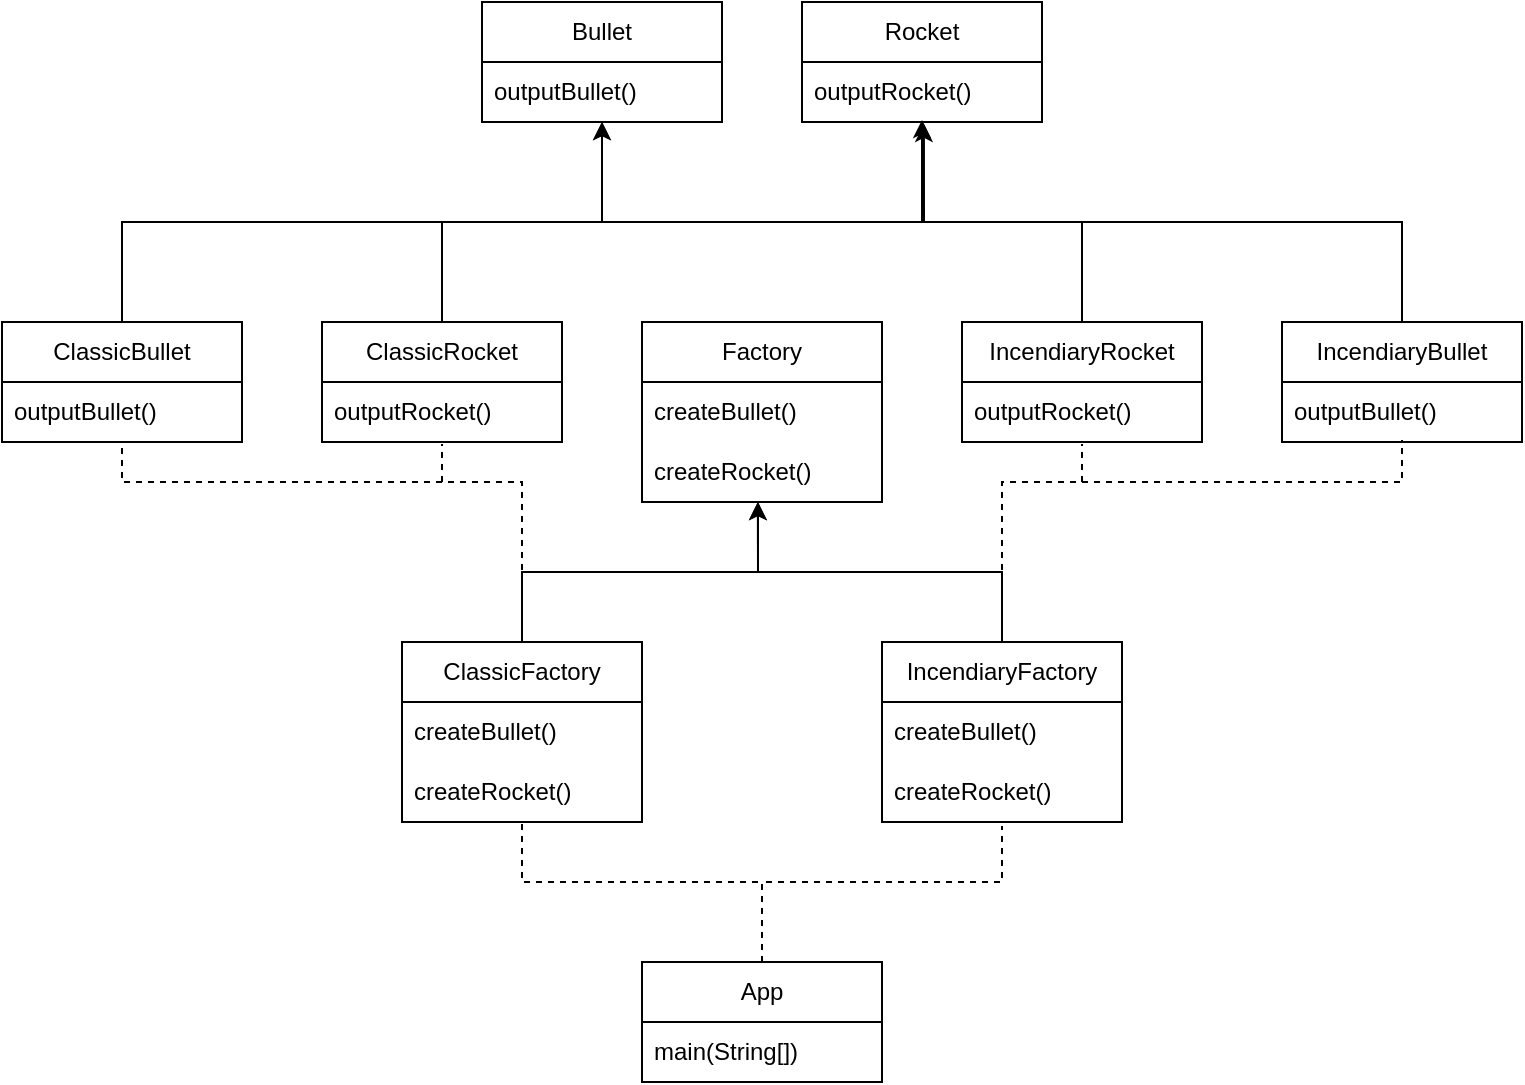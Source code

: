 <mxfile version="20.7.4" type="github">
  <diagram id="X8-ZdiSmZH6QagSIS_eL" name="Страница 1">
    <mxGraphModel dx="1194" dy="762" grid="1" gridSize="10" guides="1" tooltips="1" connect="1" arrows="1" fold="1" page="1" pageScale="1" pageWidth="827" pageHeight="1169" math="0" shadow="0">
      <root>
        <mxCell id="0" />
        <mxCell id="1" parent="0" />
        <mxCell id="qtw07W2dxouf-eBD1iIn-1" value="Bullet" style="swimlane;fontStyle=0;childLayout=stackLayout;horizontal=1;startSize=30;horizontalStack=0;resizeParent=1;resizeParentMax=0;resizeLast=0;collapsible=1;marginBottom=0;whiteSpace=wrap;html=1;" vertex="1" parent="1">
          <mxGeometry x="280" y="80" width="120" height="60" as="geometry" />
        </mxCell>
        <mxCell id="qtw07W2dxouf-eBD1iIn-2" value="outputBullet()" style="text;strokeColor=none;fillColor=none;align=left;verticalAlign=middle;spacingLeft=4;spacingRight=4;overflow=hidden;points=[[0,0.5],[1,0.5]];portConstraint=eastwest;rotatable=0;whiteSpace=wrap;html=1;" vertex="1" parent="qtw07W2dxouf-eBD1iIn-1">
          <mxGeometry y="30" width="120" height="30" as="geometry" />
        </mxCell>
        <mxCell id="qtw07W2dxouf-eBD1iIn-5" value="Rocket" style="swimlane;fontStyle=0;childLayout=stackLayout;horizontal=1;startSize=30;horizontalStack=0;resizeParent=1;resizeParentMax=0;resizeLast=0;collapsible=1;marginBottom=0;whiteSpace=wrap;html=1;" vertex="1" parent="1">
          <mxGeometry x="440" y="80" width="120" height="60" as="geometry" />
        </mxCell>
        <mxCell id="qtw07W2dxouf-eBD1iIn-6" value="outputRocket()" style="text;strokeColor=none;fillColor=none;align=left;verticalAlign=middle;spacingLeft=4;spacingRight=4;overflow=hidden;points=[[0,0.5],[1,0.5]];portConstraint=eastwest;rotatable=0;whiteSpace=wrap;html=1;" vertex="1" parent="qtw07W2dxouf-eBD1iIn-5">
          <mxGeometry y="30" width="120" height="30" as="geometry" />
        </mxCell>
        <mxCell id="qtw07W2dxouf-eBD1iIn-21" style="edgeStyle=orthogonalEdgeStyle;rounded=0;orthogonalLoop=1;jettySize=auto;html=1;exitX=0.5;exitY=0;exitDx=0;exitDy=0;entryX=0.5;entryY=1;entryDx=0;entryDy=0;entryPerimeter=0;" edge="1" parent="1" source="qtw07W2dxouf-eBD1iIn-7" target="qtw07W2dxouf-eBD1iIn-2">
          <mxGeometry relative="1" as="geometry" />
        </mxCell>
        <mxCell id="qtw07W2dxouf-eBD1iIn-7" value="ClassicBullet" style="swimlane;fontStyle=0;childLayout=stackLayout;horizontal=1;startSize=30;horizontalStack=0;resizeParent=1;resizeParentMax=0;resizeLast=0;collapsible=1;marginBottom=0;whiteSpace=wrap;html=1;" vertex="1" parent="1">
          <mxGeometry x="40" y="240" width="120" height="60" as="geometry" />
        </mxCell>
        <mxCell id="qtw07W2dxouf-eBD1iIn-8" value="outputBullet()" style="text;strokeColor=none;fillColor=none;align=left;verticalAlign=middle;spacingLeft=4;spacingRight=4;overflow=hidden;points=[[0,0.5],[1,0.5]];portConstraint=eastwest;rotatable=0;whiteSpace=wrap;html=1;" vertex="1" parent="qtw07W2dxouf-eBD1iIn-7">
          <mxGeometry y="30" width="120" height="30" as="geometry" />
        </mxCell>
        <mxCell id="qtw07W2dxouf-eBD1iIn-17" style="edgeStyle=orthogonalEdgeStyle;rounded=0;orthogonalLoop=1;jettySize=auto;html=1;exitX=0.5;exitY=0;exitDx=0;exitDy=0;entryX=0.5;entryY=1;entryDx=0;entryDy=0;entryPerimeter=0;" edge="1" parent="1" source="qtw07W2dxouf-eBD1iIn-9" target="qtw07W2dxouf-eBD1iIn-2">
          <mxGeometry relative="1" as="geometry" />
        </mxCell>
        <mxCell id="qtw07W2dxouf-eBD1iIn-9" value="IncendiaryBullet" style="swimlane;fontStyle=0;childLayout=stackLayout;horizontal=1;startSize=30;horizontalStack=0;resizeParent=1;resizeParentMax=0;resizeLast=0;collapsible=1;marginBottom=0;whiteSpace=wrap;html=1;" vertex="1" parent="1">
          <mxGeometry x="680" y="240" width="120" height="60" as="geometry" />
        </mxCell>
        <mxCell id="qtw07W2dxouf-eBD1iIn-10" value="outputBullet()" style="text;strokeColor=none;fillColor=none;align=left;verticalAlign=middle;spacingLeft=4;spacingRight=4;overflow=hidden;points=[[0,0.5],[1,0.5]];portConstraint=eastwest;rotatable=0;whiteSpace=wrap;html=1;" vertex="1" parent="qtw07W2dxouf-eBD1iIn-9">
          <mxGeometry y="30" width="120" height="30" as="geometry" />
        </mxCell>
        <mxCell id="qtw07W2dxouf-eBD1iIn-16" style="edgeStyle=orthogonalEdgeStyle;rounded=0;orthogonalLoop=1;jettySize=auto;html=1;exitX=0.5;exitY=0;exitDx=0;exitDy=0;entryX=0.508;entryY=1.033;entryDx=0;entryDy=0;entryPerimeter=0;" edge="1" parent="1" source="qtw07W2dxouf-eBD1iIn-11" target="qtw07W2dxouf-eBD1iIn-6">
          <mxGeometry relative="1" as="geometry" />
        </mxCell>
        <mxCell id="qtw07W2dxouf-eBD1iIn-11" value="IncendiaryRocket" style="swimlane;fontStyle=0;childLayout=stackLayout;horizontal=1;startSize=30;horizontalStack=0;resizeParent=1;resizeParentMax=0;resizeLast=0;collapsible=1;marginBottom=0;whiteSpace=wrap;html=1;" vertex="1" parent="1">
          <mxGeometry x="520" y="240" width="120" height="60" as="geometry" />
        </mxCell>
        <mxCell id="qtw07W2dxouf-eBD1iIn-12" value="outputRocket()" style="text;strokeColor=none;fillColor=none;align=left;verticalAlign=middle;spacingLeft=4;spacingRight=4;overflow=hidden;points=[[0,0.5],[1,0.5]];portConstraint=eastwest;rotatable=0;whiteSpace=wrap;html=1;" vertex="1" parent="qtw07W2dxouf-eBD1iIn-11">
          <mxGeometry y="30" width="120" height="30" as="geometry" />
        </mxCell>
        <mxCell id="qtw07W2dxouf-eBD1iIn-15" style="edgeStyle=orthogonalEdgeStyle;rounded=0;orthogonalLoop=1;jettySize=auto;html=1;exitX=0.5;exitY=0;exitDx=0;exitDy=0;entryX=0.5;entryY=0.967;entryDx=0;entryDy=0;entryPerimeter=0;" edge="1" parent="1" source="qtw07W2dxouf-eBD1iIn-13" target="qtw07W2dxouf-eBD1iIn-6">
          <mxGeometry relative="1" as="geometry" />
        </mxCell>
        <mxCell id="qtw07W2dxouf-eBD1iIn-13" value="ClassicRocket" style="swimlane;fontStyle=0;childLayout=stackLayout;horizontal=1;startSize=30;horizontalStack=0;resizeParent=1;resizeParentMax=0;resizeLast=0;collapsible=1;marginBottom=0;whiteSpace=wrap;html=1;" vertex="1" parent="1">
          <mxGeometry x="200" y="240" width="120" height="60" as="geometry" />
        </mxCell>
        <mxCell id="qtw07W2dxouf-eBD1iIn-14" value="outputRocket()" style="text;strokeColor=none;fillColor=none;align=left;verticalAlign=middle;spacingLeft=4;spacingRight=4;overflow=hidden;points=[[0,0.5],[1,0.5]];portConstraint=eastwest;rotatable=0;whiteSpace=wrap;html=1;" vertex="1" parent="qtw07W2dxouf-eBD1iIn-13">
          <mxGeometry y="30" width="120" height="30" as="geometry" />
        </mxCell>
        <mxCell id="qtw07W2dxouf-eBD1iIn-22" value="Factory" style="swimlane;fontStyle=0;childLayout=stackLayout;horizontal=1;startSize=30;horizontalStack=0;resizeParent=1;resizeParentMax=0;resizeLast=0;collapsible=1;marginBottom=0;whiteSpace=wrap;html=1;" vertex="1" parent="1">
          <mxGeometry x="360" y="240" width="120" height="90" as="geometry" />
        </mxCell>
        <mxCell id="qtw07W2dxouf-eBD1iIn-23" value="createBullet()" style="text;strokeColor=none;fillColor=none;align=left;verticalAlign=middle;spacingLeft=4;spacingRight=4;overflow=hidden;points=[[0,0.5],[1,0.5]];portConstraint=eastwest;rotatable=0;whiteSpace=wrap;html=1;" vertex="1" parent="qtw07W2dxouf-eBD1iIn-22">
          <mxGeometry y="30" width="120" height="30" as="geometry" />
        </mxCell>
        <mxCell id="qtw07W2dxouf-eBD1iIn-24" value="createRocket()" style="text;strokeColor=none;fillColor=none;align=left;verticalAlign=middle;spacingLeft=4;spacingRight=4;overflow=hidden;points=[[0,0.5],[1,0.5]];portConstraint=eastwest;rotatable=0;whiteSpace=wrap;html=1;" vertex="1" parent="qtw07W2dxouf-eBD1iIn-22">
          <mxGeometry y="60" width="120" height="30" as="geometry" />
        </mxCell>
        <mxCell id="qtw07W2dxouf-eBD1iIn-33" style="edgeStyle=orthogonalEdgeStyle;rounded=0;orthogonalLoop=1;jettySize=auto;html=1;exitX=0.5;exitY=0;exitDx=0;exitDy=0;entryX=0.483;entryY=1;entryDx=0;entryDy=0;entryPerimeter=0;" edge="1" parent="1" source="qtw07W2dxouf-eBD1iIn-26" target="qtw07W2dxouf-eBD1iIn-24">
          <mxGeometry relative="1" as="geometry" />
        </mxCell>
        <mxCell id="qtw07W2dxouf-eBD1iIn-26" value="ClassicFactory" style="swimlane;fontStyle=0;childLayout=stackLayout;horizontal=1;startSize=30;horizontalStack=0;resizeParent=1;resizeParentMax=0;resizeLast=0;collapsible=1;marginBottom=0;whiteSpace=wrap;html=1;" vertex="1" parent="1">
          <mxGeometry x="240" y="400" width="120" height="90" as="geometry" />
        </mxCell>
        <mxCell id="qtw07W2dxouf-eBD1iIn-27" value="createBullet()" style="text;strokeColor=none;fillColor=none;align=left;verticalAlign=middle;spacingLeft=4;spacingRight=4;overflow=hidden;points=[[0,0.5],[1,0.5]];portConstraint=eastwest;rotatable=0;whiteSpace=wrap;html=1;" vertex="1" parent="qtw07W2dxouf-eBD1iIn-26">
          <mxGeometry y="30" width="120" height="30" as="geometry" />
        </mxCell>
        <mxCell id="qtw07W2dxouf-eBD1iIn-28" value="createRocket()" style="text;strokeColor=none;fillColor=none;align=left;verticalAlign=middle;spacingLeft=4;spacingRight=4;overflow=hidden;points=[[0,0.5],[1,0.5]];portConstraint=eastwest;rotatable=0;whiteSpace=wrap;html=1;" vertex="1" parent="qtw07W2dxouf-eBD1iIn-26">
          <mxGeometry y="60" width="120" height="30" as="geometry" />
        </mxCell>
        <mxCell id="qtw07W2dxouf-eBD1iIn-32" style="edgeStyle=orthogonalEdgeStyle;rounded=0;orthogonalLoop=1;jettySize=auto;html=1;exitX=0.5;exitY=0;exitDx=0;exitDy=0;entryX=0.483;entryY=1;entryDx=0;entryDy=0;entryPerimeter=0;" edge="1" parent="1" source="qtw07W2dxouf-eBD1iIn-29" target="qtw07W2dxouf-eBD1iIn-24">
          <mxGeometry relative="1" as="geometry" />
        </mxCell>
        <mxCell id="qtw07W2dxouf-eBD1iIn-29" value="IncendiaryFactory" style="swimlane;fontStyle=0;childLayout=stackLayout;horizontal=1;startSize=30;horizontalStack=0;resizeParent=1;resizeParentMax=0;resizeLast=0;collapsible=1;marginBottom=0;whiteSpace=wrap;html=1;" vertex="1" parent="1">
          <mxGeometry x="480" y="400" width="120" height="90" as="geometry" />
        </mxCell>
        <mxCell id="qtw07W2dxouf-eBD1iIn-30" value="createBullet()" style="text;strokeColor=none;fillColor=none;align=left;verticalAlign=middle;spacingLeft=4;spacingRight=4;overflow=hidden;points=[[0,0.5],[1,0.5]];portConstraint=eastwest;rotatable=0;whiteSpace=wrap;html=1;" vertex="1" parent="qtw07W2dxouf-eBD1iIn-29">
          <mxGeometry y="30" width="120" height="30" as="geometry" />
        </mxCell>
        <mxCell id="qtw07W2dxouf-eBD1iIn-31" value="createRocket()" style="text;strokeColor=none;fillColor=none;align=left;verticalAlign=middle;spacingLeft=4;spacingRight=4;overflow=hidden;points=[[0,0.5],[1,0.5]];portConstraint=eastwest;rotatable=0;whiteSpace=wrap;html=1;" vertex="1" parent="qtw07W2dxouf-eBD1iIn-29">
          <mxGeometry y="60" width="120" height="30" as="geometry" />
        </mxCell>
        <mxCell id="qtw07W2dxouf-eBD1iIn-34" value="App" style="swimlane;fontStyle=0;childLayout=stackLayout;horizontal=1;startSize=30;horizontalStack=0;resizeParent=1;resizeParentMax=0;resizeLast=0;collapsible=1;marginBottom=0;whiteSpace=wrap;html=1;" vertex="1" parent="1">
          <mxGeometry x="360" y="560" width="120" height="60" as="geometry" />
        </mxCell>
        <mxCell id="qtw07W2dxouf-eBD1iIn-35" value="main(String[])" style="text;strokeColor=none;fillColor=none;align=left;verticalAlign=middle;spacingLeft=4;spacingRight=4;overflow=hidden;points=[[0,0.5],[1,0.5]];portConstraint=eastwest;rotatable=0;whiteSpace=wrap;html=1;" vertex="1" parent="qtw07W2dxouf-eBD1iIn-34">
          <mxGeometry y="30" width="120" height="30" as="geometry" />
        </mxCell>
        <mxCell id="qtw07W2dxouf-eBD1iIn-38" value="" style="endArrow=none;dashed=1;html=1;rounded=0;exitX=0.5;exitY=0;exitDx=0;exitDy=0;entryX=0.5;entryY=1.067;entryDx=0;entryDy=0;entryPerimeter=0;" edge="1" parent="1" source="qtw07W2dxouf-eBD1iIn-34" target="qtw07W2dxouf-eBD1iIn-31">
          <mxGeometry width="50" height="50" relative="1" as="geometry">
            <mxPoint x="390" y="420" as="sourcePoint" />
            <mxPoint x="440" y="370" as="targetPoint" />
            <Array as="points">
              <mxPoint x="420" y="520" />
              <mxPoint x="540" y="520" />
            </Array>
          </mxGeometry>
        </mxCell>
        <mxCell id="qtw07W2dxouf-eBD1iIn-39" value="" style="endArrow=none;dashed=1;html=1;rounded=0;exitX=0.5;exitY=0;exitDx=0;exitDy=0;entryX=0.5;entryY=1;entryDx=0;entryDy=0;entryPerimeter=0;" edge="1" parent="1" source="qtw07W2dxouf-eBD1iIn-34" target="qtw07W2dxouf-eBD1iIn-28">
          <mxGeometry width="50" height="50" relative="1" as="geometry">
            <mxPoint x="430" y="570" as="sourcePoint" />
            <mxPoint x="550" y="502.01" as="targetPoint" />
            <Array as="points">
              <mxPoint x="420" y="520" />
              <mxPoint x="300" y="520" />
            </Array>
          </mxGeometry>
        </mxCell>
        <mxCell id="qtw07W2dxouf-eBD1iIn-40" value="" style="endArrow=none;dashed=1;html=1;rounded=0;exitX=0.5;exitY=0;exitDx=0;exitDy=0;entryX=0.5;entryY=1.033;entryDx=0;entryDy=0;entryPerimeter=0;" edge="1" parent="1" source="qtw07W2dxouf-eBD1iIn-26" target="qtw07W2dxouf-eBD1iIn-14">
          <mxGeometry width="50" height="50" relative="1" as="geometry">
            <mxPoint x="430" y="570" as="sourcePoint" />
            <mxPoint x="310" y="500" as="targetPoint" />
            <Array as="points">
              <mxPoint x="300" y="320" />
              <mxPoint x="260" y="320" />
            </Array>
          </mxGeometry>
        </mxCell>
        <mxCell id="qtw07W2dxouf-eBD1iIn-41" value="" style="endArrow=none;dashed=1;html=1;rounded=0;exitX=0.5;exitY=0;exitDx=0;exitDy=0;entryX=0.5;entryY=1.067;entryDx=0;entryDy=0;entryPerimeter=0;" edge="1" parent="1" source="qtw07W2dxouf-eBD1iIn-26" target="qtw07W2dxouf-eBD1iIn-8">
          <mxGeometry width="50" height="50" relative="1" as="geometry">
            <mxPoint x="310" y="410" as="sourcePoint" />
            <mxPoint x="270" y="310.99" as="targetPoint" />
            <Array as="points">
              <mxPoint x="300" y="320" />
              <mxPoint x="100" y="320" />
            </Array>
          </mxGeometry>
        </mxCell>
        <mxCell id="qtw07W2dxouf-eBD1iIn-42" value="" style="endArrow=none;dashed=1;html=1;rounded=0;exitX=0.5;exitY=0;exitDx=0;exitDy=0;entryX=0.5;entryY=1.033;entryDx=0;entryDy=0;entryPerimeter=0;" edge="1" parent="1" source="qtw07W2dxouf-eBD1iIn-29" target="qtw07W2dxouf-eBD1iIn-12">
          <mxGeometry width="50" height="50" relative="1" as="geometry">
            <mxPoint x="310" y="410" as="sourcePoint" />
            <mxPoint x="110" y="312.01" as="targetPoint" />
            <Array as="points">
              <mxPoint x="540" y="320" />
              <mxPoint x="580" y="320" />
            </Array>
          </mxGeometry>
        </mxCell>
        <mxCell id="qtw07W2dxouf-eBD1iIn-43" value="" style="endArrow=none;dashed=1;html=1;rounded=0;entryX=0.5;entryY=0.967;entryDx=0;entryDy=0;entryPerimeter=0;" edge="1" parent="1" target="qtw07W2dxouf-eBD1iIn-10">
          <mxGeometry width="50" height="50" relative="1" as="geometry">
            <mxPoint x="540" y="400" as="sourcePoint" />
            <mxPoint x="590" y="310.99" as="targetPoint" />
            <Array as="points">
              <mxPoint x="540" y="320" />
              <mxPoint x="740" y="320" />
            </Array>
          </mxGeometry>
        </mxCell>
      </root>
    </mxGraphModel>
  </diagram>
</mxfile>
